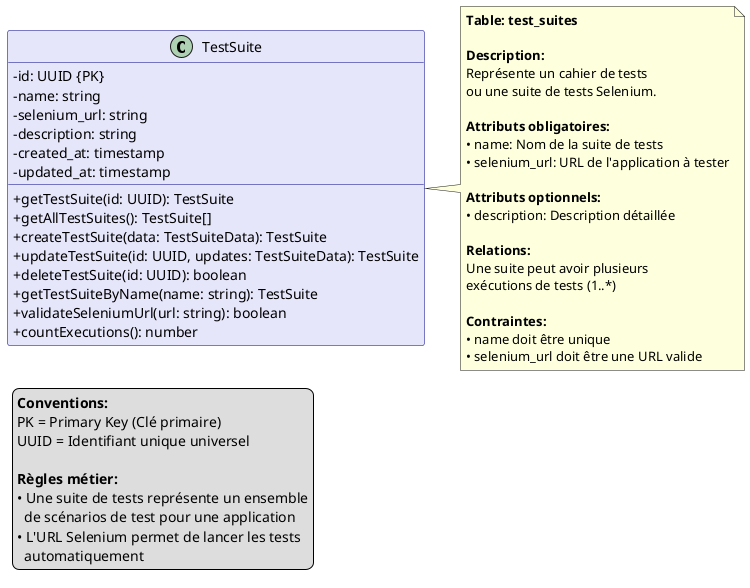 @startuml Diagramme de Classe - TestSuite

skinparam classAttributeIconSize 0
skinparam class {
  BackgroundColor Lavender
  BorderColor DarkBlue
  ArrowColor Black
}

' ==================================================
' CLASSE TEST SUITE
' ==================================================

class TestSuite {
  ' Attributs
  - id: UUID {PK}
  - name: string
  - selenium_url: string
  - description: string
  - created_at: timestamp
  - updated_at: timestamp

  ' Méthodes
  + getTestSuite(id: UUID): TestSuite
  + getAllTestSuites(): TestSuite[]
  + createTestSuite(data: TestSuiteData): TestSuite
  + updateTestSuite(id: UUID, updates: TestSuiteData): TestSuite
  + deleteTestSuite(id: UUID): boolean
  + getTestSuiteByName(name: string): TestSuite
  + validateSeleniumUrl(url: string): boolean
  + countExecutions(): number
}

' ==================================================
' NOTES
' ==================================================

note right of TestSuite
  **Table: test_suites**

  **Description:**
  Représente un cahier de tests
  ou une suite de tests Selenium.

  **Attributs obligatoires:**
  • name: Nom de la suite de tests
  • selenium_url: URL de l'application à tester

  **Attributs optionnels:**
  • description: Description détaillée

  **Relations:**
  Une suite peut avoir plusieurs
  exécutions de tests (1..*)

  **Contraintes:**
  • name doit être unique
  • selenium_url doit être une URL valide
end note

' ==================================================
' LÉGENDE
' ==================================================

legend bottom left
  **Conventions:**
  PK = Primary Key (Clé primaire)
  UUID = Identifiant unique universel

  **Règles métier:**
  • Une suite de tests représente un ensemble
    de scénarios de test pour une application
  • L'URL Selenium permet de lancer les tests
    automatiquement
endlegend

@enduml
